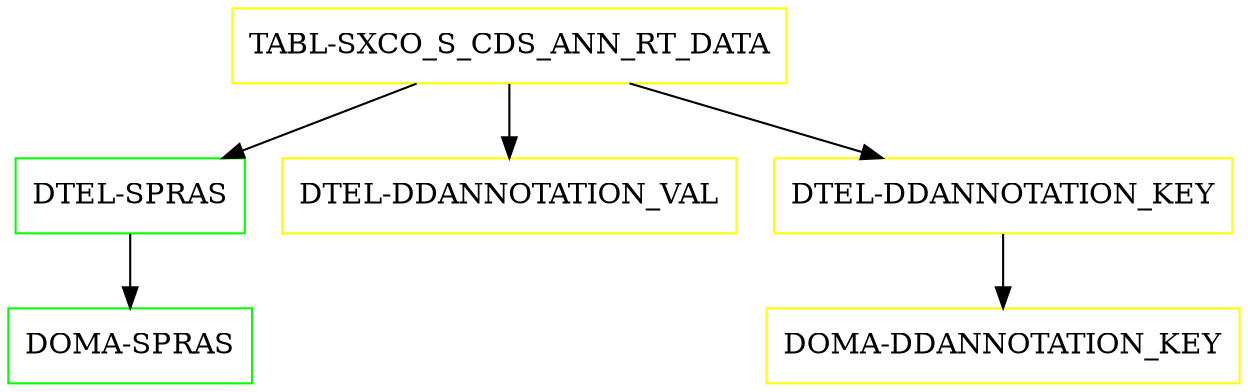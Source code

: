 digraph G {
  "TABL-SXCO_S_CDS_ANN_RT_DATA" [shape=box,color=yellow];
  "DTEL-SPRAS" [shape=box,color=green,URL="./DTEL_SPRAS.html"];
  "DOMA-SPRAS" [shape=box,color=green,URL="./DOMA_SPRAS.html"];
  "DTEL-DDANNOTATION_VAL" [shape=box,color=yellow,URL="./DTEL_DDANNOTATION_VAL.html"];
  "DTEL-DDANNOTATION_KEY" [shape=box,color=yellow,URL="./DTEL_DDANNOTATION_KEY.html"];
  "DOMA-DDANNOTATION_KEY" [shape=box,color=yellow,URL="./DOMA_DDANNOTATION_KEY.html"];
  "TABL-SXCO_S_CDS_ANN_RT_DATA" -> "DTEL-DDANNOTATION_KEY";
  "TABL-SXCO_S_CDS_ANN_RT_DATA" -> "DTEL-DDANNOTATION_VAL";
  "TABL-SXCO_S_CDS_ANN_RT_DATA" -> "DTEL-SPRAS";
  "DTEL-SPRAS" -> "DOMA-SPRAS";
  "DTEL-DDANNOTATION_KEY" -> "DOMA-DDANNOTATION_KEY";
}
